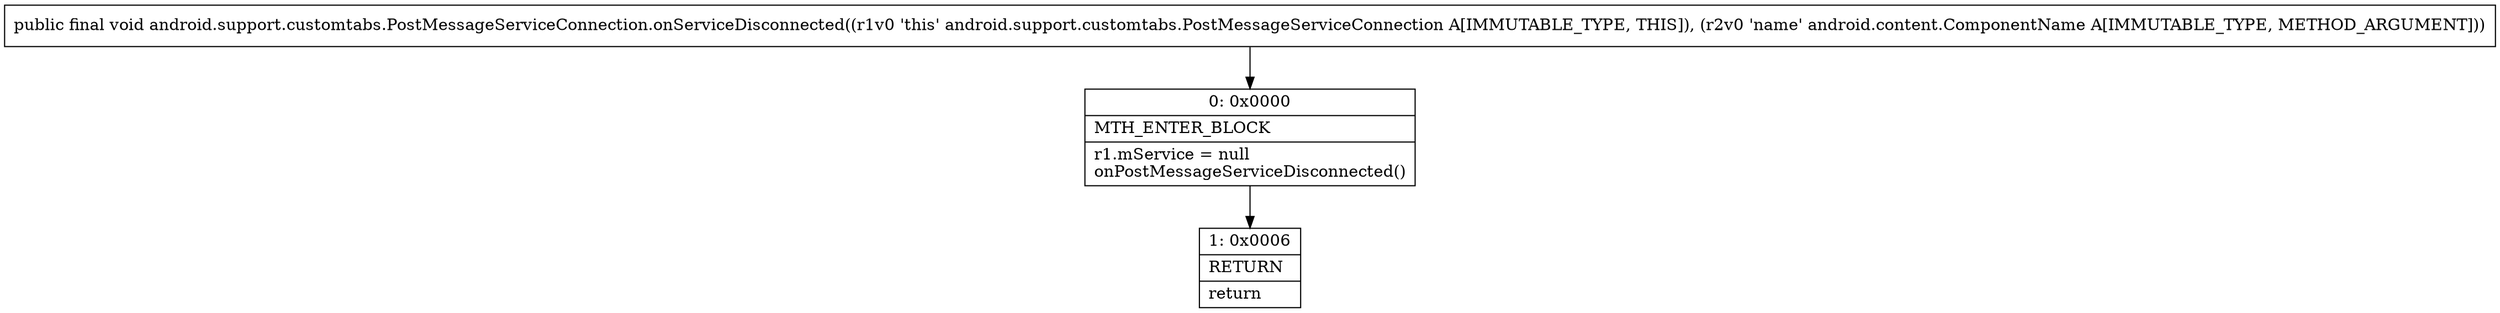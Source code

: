 digraph "CFG forandroid.support.customtabs.PostMessageServiceConnection.onServiceDisconnected(Landroid\/content\/ComponentName;)V" {
Node_0 [shape=record,label="{0\:\ 0x0000|MTH_ENTER_BLOCK\l|r1.mService = null\lonPostMessageServiceDisconnected()\l}"];
Node_1 [shape=record,label="{1\:\ 0x0006|RETURN\l|return\l}"];
MethodNode[shape=record,label="{public final void android.support.customtabs.PostMessageServiceConnection.onServiceDisconnected((r1v0 'this' android.support.customtabs.PostMessageServiceConnection A[IMMUTABLE_TYPE, THIS]), (r2v0 'name' android.content.ComponentName A[IMMUTABLE_TYPE, METHOD_ARGUMENT])) }"];
MethodNode -> Node_0;
Node_0 -> Node_1;
}


